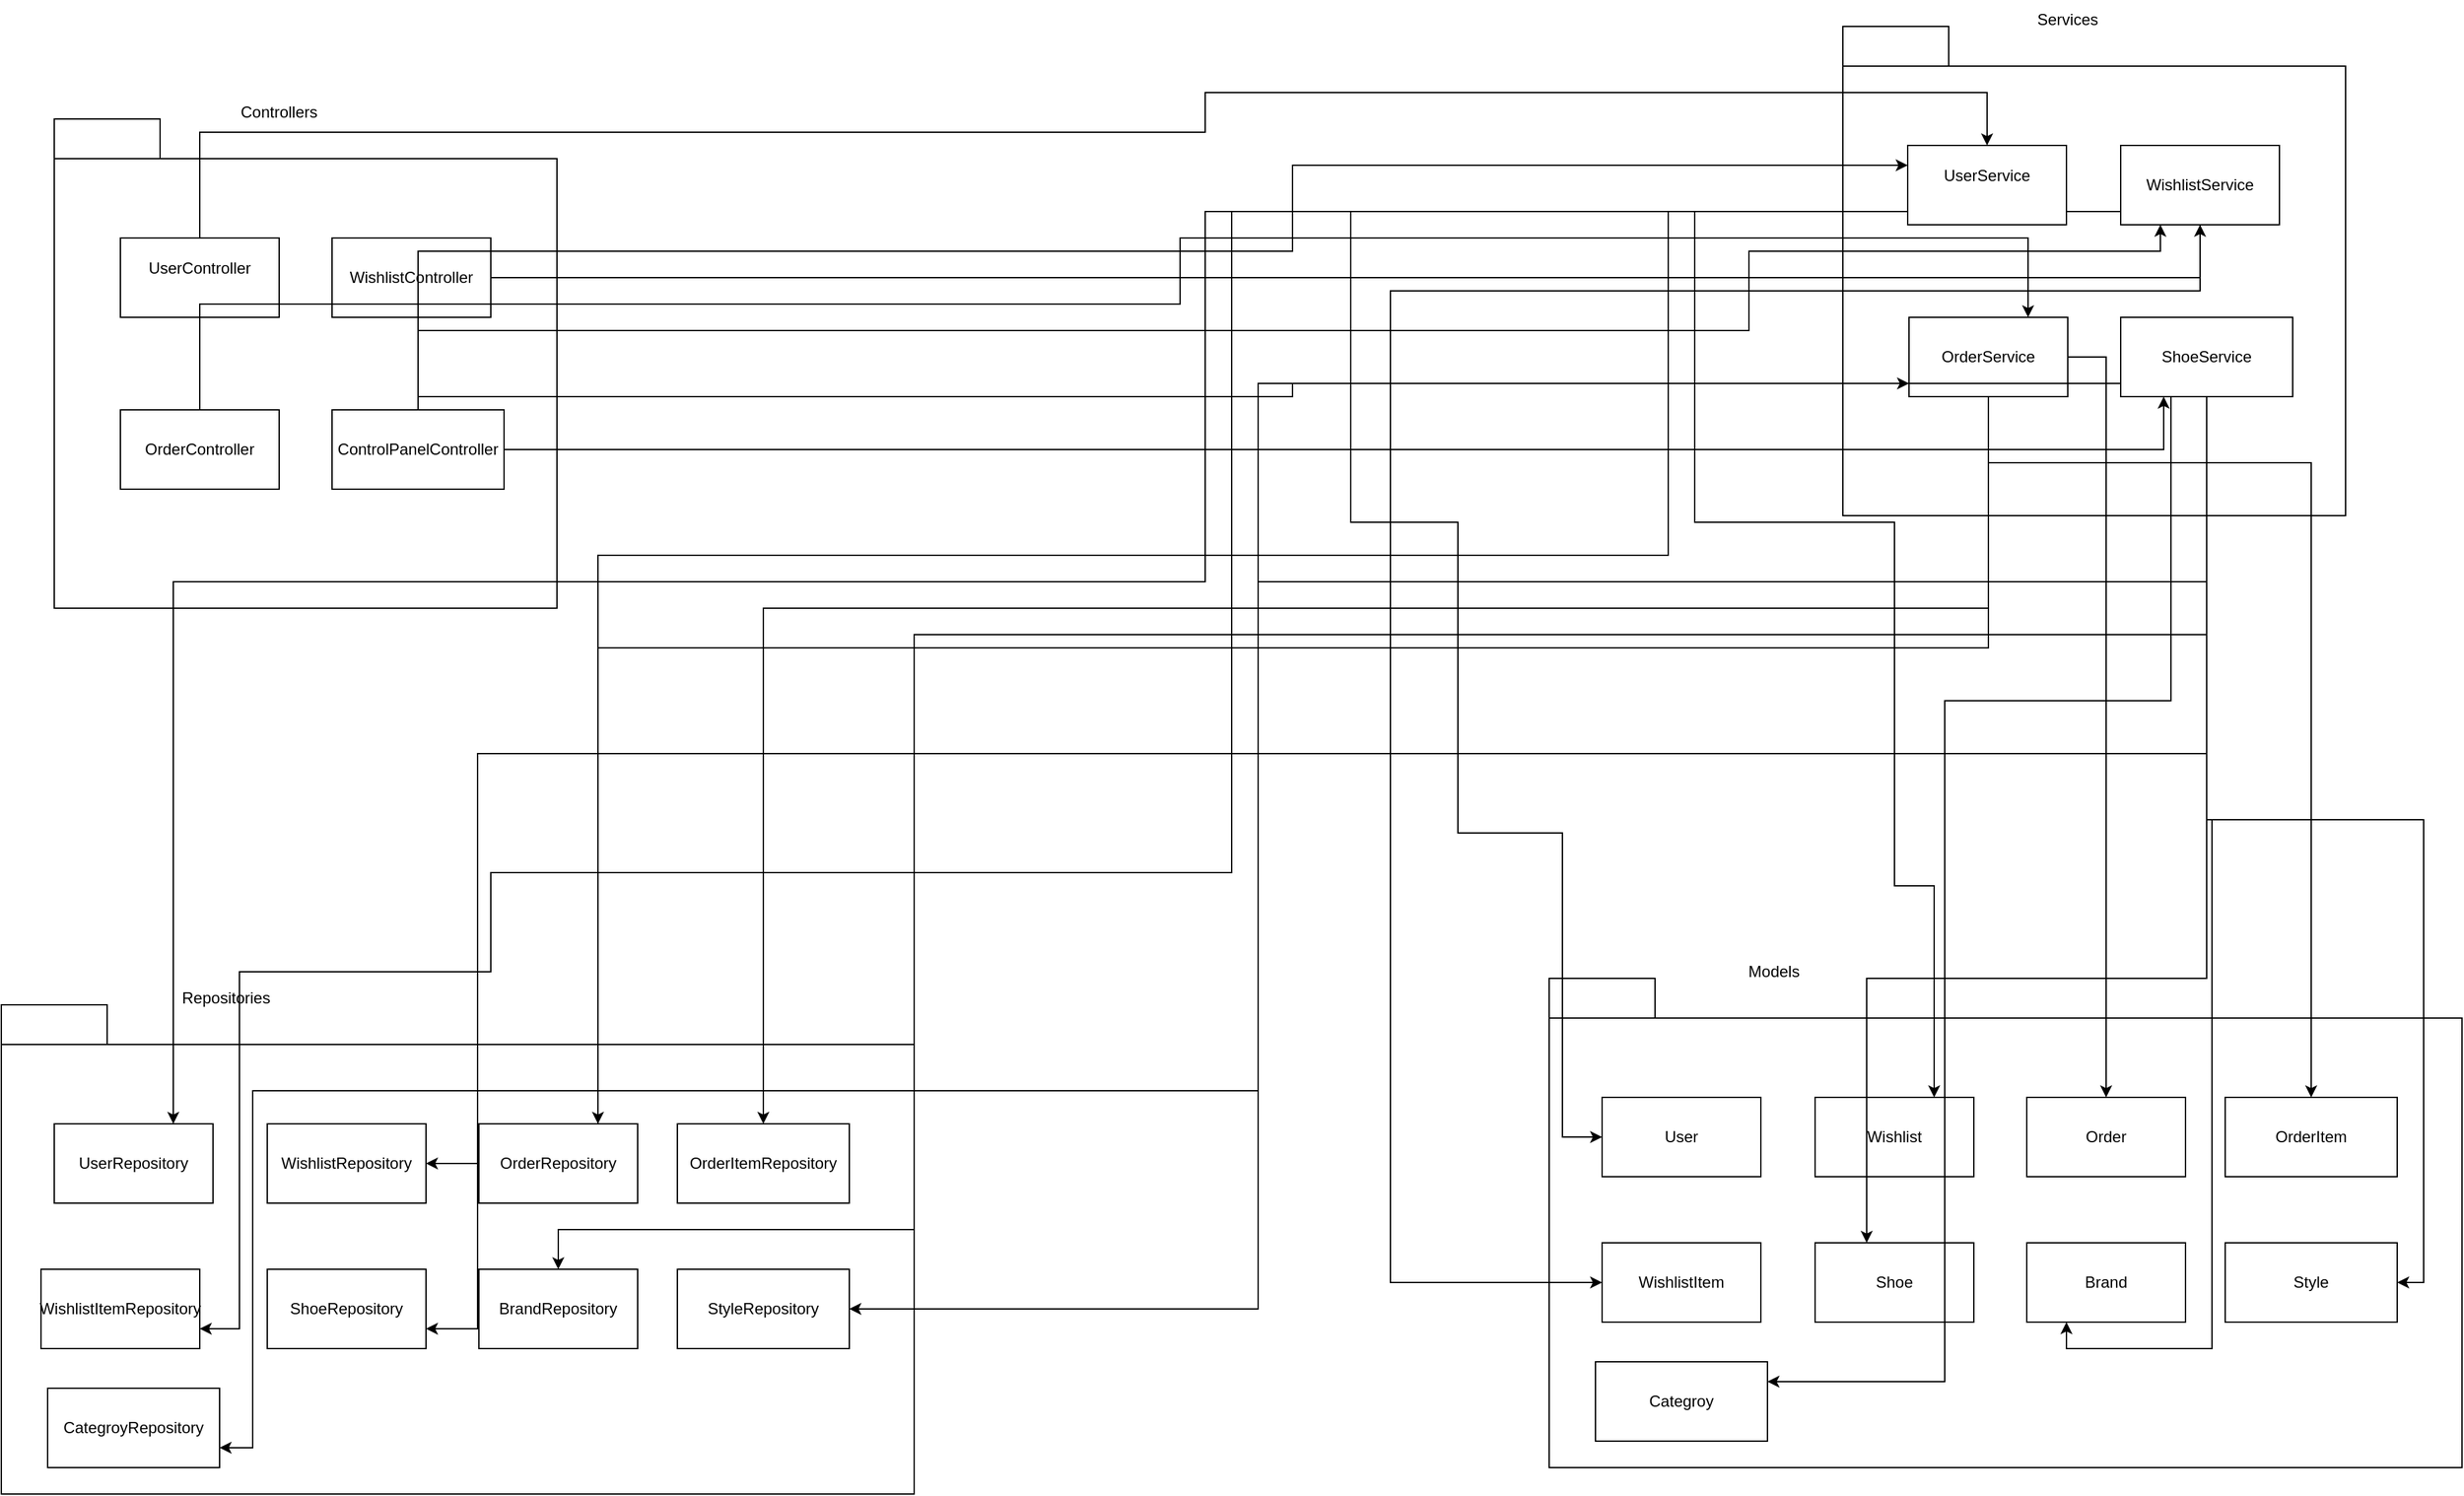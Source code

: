 <mxfile version="25.0.1">
  <diagram name="Page-1" id="D5NQvc-cIGM0TPNQLe01">
    <mxGraphModel dx="3542" dy="2397" grid="1" gridSize="10" guides="1" tooltips="1" connect="1" arrows="1" fold="1" page="1" pageScale="1" pageWidth="827" pageHeight="1169" math="0" shadow="0">
      <root>
        <mxCell id="0" />
        <mxCell id="1" parent="0" />
        <mxCell id="1FVmbJvEUlSZ4SS6cE_9-54" value="" style="shape=folder;fontStyle=1;tabWidth=80;tabHeight=30;tabPosition=left;html=1;boundedLbl=1;whiteSpace=wrap;" parent="1" vertex="1">
          <mxGeometry x="-220" y="300" width="690" height="370" as="geometry" />
        </mxCell>
        <mxCell id="1FVmbJvEUlSZ4SS6cE_9-43" value="" style="shape=folder;fontStyle=1;tabWidth=80;tabHeight=30;tabPosition=left;html=1;boundedLbl=1;whiteSpace=wrap;" parent="1" vertex="1">
          <mxGeometry x="950" y="280" width="690" height="370" as="geometry" />
        </mxCell>
        <mxCell id="1FVmbJvEUlSZ4SS6cE_9-37" value="" style="shape=folder;fontStyle=1;tabWidth=80;tabHeight=30;tabPosition=left;html=1;boundedLbl=1;whiteSpace=wrap;" parent="1" vertex="1">
          <mxGeometry x="1172" y="-440" width="380" height="370" as="geometry" />
        </mxCell>
        <mxCell id="1FVmbJvEUlSZ4SS6cE_9-31" value="" style="shape=folder;fontStyle=1;tabWidth=80;tabHeight=30;tabPosition=left;html=1;boundedLbl=1;whiteSpace=wrap;" parent="1" vertex="1">
          <mxGeometry x="-180" y="-370" width="380" height="370" as="geometry" />
        </mxCell>
        <mxCell id="1FVmbJvEUlSZ4SS6cE_9-32" value="Controllers" style="text;html=1;align=center;verticalAlign=middle;whiteSpace=wrap;rounded=0;" parent="1" vertex="1">
          <mxGeometry x="-80" y="-390" width="140" height="30" as="geometry" />
        </mxCell>
        <mxCell id="1FVmbJvEUlSZ4SS6cE_9-65" style="edgeStyle=orthogonalEdgeStyle;rounded=0;orthogonalLoop=1;jettySize=auto;html=1;entryX=0.5;entryY=0;entryDx=0;entryDy=0;" parent="1" source="1FVmbJvEUlSZ4SS6cE_9-33" target="1FVmbJvEUlSZ4SS6cE_9-39" edge="1">
          <mxGeometry relative="1" as="geometry">
            <Array as="points">
              <mxPoint x="-70" y="-360" />
              <mxPoint x="690" y="-360" />
              <mxPoint x="690" y="-390" />
              <mxPoint x="1281" y="-390" />
            </Array>
          </mxGeometry>
        </mxCell>
        <mxCell id="1FVmbJvEUlSZ4SS6cE_9-33" value="UserController&lt;div&gt;&lt;br&gt;&lt;/div&gt;" style="rounded=0;whiteSpace=wrap;html=1;" parent="1" vertex="1">
          <mxGeometry x="-130" y="-280" width="120" height="60" as="geometry" />
        </mxCell>
        <mxCell id="1FVmbJvEUlSZ4SS6cE_9-66" style="edgeStyle=orthogonalEdgeStyle;rounded=0;orthogonalLoop=1;jettySize=auto;html=1;entryX=0.5;entryY=1;entryDx=0;entryDy=0;" parent="1" source="1FVmbJvEUlSZ4SS6cE_9-34" target="1FVmbJvEUlSZ4SS6cE_9-40" edge="1">
          <mxGeometry relative="1" as="geometry" />
        </mxCell>
        <mxCell id="1FVmbJvEUlSZ4SS6cE_9-34" value="WishlistController" style="rounded=0;whiteSpace=wrap;html=1;" parent="1" vertex="1">
          <mxGeometry x="30" y="-280" width="120" height="60" as="geometry" />
        </mxCell>
        <mxCell id="1FVmbJvEUlSZ4SS6cE_9-68" style="edgeStyle=orthogonalEdgeStyle;rounded=0;orthogonalLoop=1;jettySize=auto;html=1;entryX=0.25;entryY=1;entryDx=0;entryDy=0;" parent="1" source="1FVmbJvEUlSZ4SS6cE_9-35" target="1FVmbJvEUlSZ4SS6cE_9-41" edge="1">
          <mxGeometry relative="1" as="geometry" />
        </mxCell>
        <mxCell id="1FVmbJvEUlSZ4SS6cE_9-69" style="edgeStyle=orthogonalEdgeStyle;rounded=0;orthogonalLoop=1;jettySize=auto;html=1;entryX=0;entryY=0.25;entryDx=0;entryDy=0;" parent="1" source="1FVmbJvEUlSZ4SS6cE_9-35" target="1FVmbJvEUlSZ4SS6cE_9-39" edge="1">
          <mxGeometry relative="1" as="geometry">
            <Array as="points">
              <mxPoint x="536" y="-270" />
              <mxPoint x="756" y="-270" />
              <mxPoint x="756" y="-315" />
            </Array>
          </mxGeometry>
        </mxCell>
        <mxCell id="1FVmbJvEUlSZ4SS6cE_9-70" style="edgeStyle=orthogonalEdgeStyle;rounded=0;orthogonalLoop=1;jettySize=auto;html=1;entryX=0.25;entryY=1;entryDx=0;entryDy=0;" parent="1" source="1FVmbJvEUlSZ4SS6cE_9-35" target="1FVmbJvEUlSZ4SS6cE_9-40" edge="1">
          <mxGeometry relative="1" as="geometry">
            <Array as="points">
              <mxPoint x="95" y="-210" />
              <mxPoint x="1101" y="-210" />
              <mxPoint x="1101" y="-270" />
              <mxPoint x="1412" y="-270" />
            </Array>
          </mxGeometry>
        </mxCell>
        <mxCell id="1FVmbJvEUlSZ4SS6cE_9-71" style="edgeStyle=orthogonalEdgeStyle;rounded=0;orthogonalLoop=1;jettySize=auto;html=1;" parent="1" source="1FVmbJvEUlSZ4SS6cE_9-35" target="1FVmbJvEUlSZ4SS6cE_9-42" edge="1">
          <mxGeometry relative="1" as="geometry">
            <Array as="points">
              <mxPoint x="756" y="-160" />
              <mxPoint x="756" y="-170" />
            </Array>
          </mxGeometry>
        </mxCell>
        <mxCell id="1FVmbJvEUlSZ4SS6cE_9-35" value="ControlPanelController" style="rounded=0;whiteSpace=wrap;html=1;" parent="1" vertex="1">
          <mxGeometry x="30" y="-150" width="130" height="60" as="geometry" />
        </mxCell>
        <mxCell id="1FVmbJvEUlSZ4SS6cE_9-67" style="edgeStyle=orthogonalEdgeStyle;rounded=0;orthogonalLoop=1;jettySize=auto;html=1;entryX=0.75;entryY=0;entryDx=0;entryDy=0;" parent="1" source="1FVmbJvEUlSZ4SS6cE_9-36" target="1FVmbJvEUlSZ4SS6cE_9-42" edge="1">
          <mxGeometry relative="1" as="geometry">
            <Array as="points">
              <mxPoint x="-70" y="-230" />
              <mxPoint x="671" y="-230" />
              <mxPoint x="671" y="-280" />
              <mxPoint x="1312" y="-280" />
            </Array>
          </mxGeometry>
        </mxCell>
        <mxCell id="1FVmbJvEUlSZ4SS6cE_9-36" value="OrderController" style="rounded=0;whiteSpace=wrap;html=1;" parent="1" vertex="1">
          <mxGeometry x="-130" y="-150" width="120" height="60" as="geometry" />
        </mxCell>
        <mxCell id="1FVmbJvEUlSZ4SS6cE_9-38" value="Services" style="text;html=1;align=center;verticalAlign=middle;whiteSpace=wrap;rounded=0;" parent="1" vertex="1">
          <mxGeometry x="1272" y="-460" width="140" height="30" as="geometry" />
        </mxCell>
        <mxCell id="1FVmbJvEUlSZ4SS6cE_9-72" style="edgeStyle=orthogonalEdgeStyle;rounded=0;orthogonalLoop=1;jettySize=auto;html=1;entryX=0;entryY=0.5;entryDx=0;entryDy=0;" parent="1" source="1FVmbJvEUlSZ4SS6cE_9-39" target="1FVmbJvEUlSZ4SS6cE_9-45" edge="1">
          <mxGeometry relative="1" as="geometry">
            <Array as="points">
              <mxPoint x="800" y="-300" />
              <mxPoint x="800" y="-65" />
              <mxPoint x="881" y="-65" />
              <mxPoint x="881" y="170" />
              <mxPoint x="960" y="170" />
              <mxPoint x="960" y="400" />
            </Array>
          </mxGeometry>
        </mxCell>
        <mxCell id="1FVmbJvEUlSZ4SS6cE_9-73" style="edgeStyle=orthogonalEdgeStyle;rounded=0;orthogonalLoop=1;jettySize=auto;html=1;entryX=0.75;entryY=0;entryDx=0;entryDy=0;" parent="1" source="1FVmbJvEUlSZ4SS6cE_9-40" target="1FVmbJvEUlSZ4SS6cE_9-46" edge="1">
          <mxGeometry relative="1" as="geometry">
            <Array as="points">
              <mxPoint x="1060" y="-300" />
              <mxPoint x="1060" y="-65" />
              <mxPoint x="1211" y="-65" />
              <mxPoint x="1211" y="210" />
              <mxPoint x="1241" y="210" />
            </Array>
          </mxGeometry>
        </mxCell>
        <mxCell id="1FVmbJvEUlSZ4SS6cE_9-74" style="edgeStyle=orthogonalEdgeStyle;rounded=0;orthogonalLoop=1;jettySize=auto;html=1;entryX=0;entryY=0.5;entryDx=0;entryDy=0;" parent="1" source="1FVmbJvEUlSZ4SS6cE_9-40" target="1FVmbJvEUlSZ4SS6cE_9-49" edge="1">
          <mxGeometry relative="1" as="geometry">
            <Array as="points">
              <mxPoint x="1131" y="-240" />
              <mxPoint x="830" y="-240" />
              <mxPoint x="830" y="280" />
            </Array>
          </mxGeometry>
        </mxCell>
        <mxCell id="1FVmbJvEUlSZ4SS6cE_9-83" style="edgeStyle=orthogonalEdgeStyle;rounded=0;orthogonalLoop=1;jettySize=auto;html=1;" parent="1" source="1FVmbJvEUlSZ4SS6cE_9-40" target="1FVmbJvEUlSZ4SS6cE_9-57" edge="1">
          <mxGeometry relative="1" as="geometry">
            <Array as="points">
              <mxPoint x="1040" y="-300" />
              <mxPoint x="1040" y="-40" />
              <mxPoint x="231" y="-40" />
            </Array>
          </mxGeometry>
        </mxCell>
        <mxCell id="1FVmbJvEUlSZ4SS6cE_9-85" style="edgeStyle=orthogonalEdgeStyle;rounded=0;orthogonalLoop=1;jettySize=auto;html=1;entryX=1;entryY=0.75;entryDx=0;entryDy=0;" parent="1" source="1FVmbJvEUlSZ4SS6cE_9-40" target="1FVmbJvEUlSZ4SS6cE_9-60" edge="1">
          <mxGeometry relative="1" as="geometry">
            <Array as="points">
              <mxPoint x="710" y="-300" />
              <mxPoint x="710" y="200" />
              <mxPoint x="150" y="200" />
              <mxPoint x="150" y="275" />
              <mxPoint x="-40" y="275" />
              <mxPoint x="-40" y="545" />
            </Array>
          </mxGeometry>
        </mxCell>
        <mxCell id="1FVmbJvEUlSZ4SS6cE_9-40" value="WishlistService" style="rounded=0;whiteSpace=wrap;html=1;" parent="1" vertex="1">
          <mxGeometry x="1382" y="-350" width="120" height="60" as="geometry" />
        </mxCell>
        <mxCell id="1FVmbJvEUlSZ4SS6cE_9-75" style="edgeStyle=orthogonalEdgeStyle;rounded=0;orthogonalLoop=1;jettySize=auto;html=1;" parent="1" source="1FVmbJvEUlSZ4SS6cE_9-42" target="1FVmbJvEUlSZ4SS6cE_9-48" edge="1">
          <mxGeometry relative="1" as="geometry">
            <Array as="points">
              <mxPoint x="1371" y="-190" />
            </Array>
          </mxGeometry>
        </mxCell>
        <mxCell id="1FVmbJvEUlSZ4SS6cE_9-86" style="edgeStyle=orthogonalEdgeStyle;rounded=0;orthogonalLoop=1;jettySize=auto;html=1;entryX=0.75;entryY=0;entryDx=0;entryDy=0;" parent="1" source="1FVmbJvEUlSZ4SS6cE_9-42" target="1FVmbJvEUlSZ4SS6cE_9-59" edge="1">
          <mxGeometry relative="1" as="geometry">
            <Array as="points">
              <mxPoint x="940" y="30" />
              <mxPoint x="421" y="30" />
            </Array>
          </mxGeometry>
        </mxCell>
        <mxCell id="1FVmbJvEUlSZ4SS6cE_9-87" style="edgeStyle=orthogonalEdgeStyle;rounded=0;orthogonalLoop=1;jettySize=auto;html=1;" parent="1" source="1FVmbJvEUlSZ4SS6cE_9-42" target="1FVmbJvEUlSZ4SS6cE_9-58" edge="1">
          <mxGeometry relative="1" as="geometry">
            <Array as="points">
              <mxPoint x="971" />
              <mxPoint x="546" />
            </Array>
          </mxGeometry>
        </mxCell>
        <mxCell id="JtzDzvr9ybFeHx1LqQPv-1" style="edgeStyle=orthogonalEdgeStyle;rounded=0;orthogonalLoop=1;jettySize=auto;html=1;entryX=0.5;entryY=0;entryDx=0;entryDy=0;" edge="1" parent="1" source="1FVmbJvEUlSZ4SS6cE_9-42" target="1FVmbJvEUlSZ4SS6cE_9-47">
          <mxGeometry relative="1" as="geometry">
            <Array as="points">
              <mxPoint x="1282" y="-110" />
              <mxPoint x="1526" y="-110" />
            </Array>
          </mxGeometry>
        </mxCell>
        <mxCell id="1FVmbJvEUlSZ4SS6cE_9-42" value="OrderService" style="rounded=0;whiteSpace=wrap;html=1;" parent="1" vertex="1">
          <mxGeometry x="1222" y="-220" width="120" height="60" as="geometry" />
        </mxCell>
        <mxCell id="1FVmbJvEUlSZ4SS6cE_9-44" value="Models" style="text;html=1;align=center;verticalAlign=middle;whiteSpace=wrap;rounded=0;" parent="1" vertex="1">
          <mxGeometry x="1050" y="260" width="140" height="30" as="geometry" />
        </mxCell>
        <mxCell id="1FVmbJvEUlSZ4SS6cE_9-45" value="&lt;div&gt;User&lt;/div&gt;" style="rounded=0;whiteSpace=wrap;html=1;" parent="1" vertex="1">
          <mxGeometry x="990" y="370" width="120" height="60" as="geometry" />
        </mxCell>
        <mxCell id="1FVmbJvEUlSZ4SS6cE_9-46" value="Wishlist" style="rounded=0;whiteSpace=wrap;html=1;" parent="1" vertex="1">
          <mxGeometry x="1151" y="370" width="120" height="60" as="geometry" />
        </mxCell>
        <mxCell id="1FVmbJvEUlSZ4SS6cE_9-47" value="OrderItem" style="rounded=0;whiteSpace=wrap;html=1;" parent="1" vertex="1">
          <mxGeometry x="1461" y="370" width="130" height="60" as="geometry" />
        </mxCell>
        <mxCell id="1FVmbJvEUlSZ4SS6cE_9-48" value="Order" style="rounded=0;whiteSpace=wrap;html=1;" parent="1" vertex="1">
          <mxGeometry x="1311" y="370" width="120" height="60" as="geometry" />
        </mxCell>
        <mxCell id="1FVmbJvEUlSZ4SS6cE_9-49" value="&lt;div&gt;WishlistItem&lt;/div&gt;" style="rounded=0;whiteSpace=wrap;html=1;" parent="1" vertex="1">
          <mxGeometry x="990" y="480" width="120" height="60" as="geometry" />
        </mxCell>
        <mxCell id="1FVmbJvEUlSZ4SS6cE_9-50" value="Shoe" style="rounded=0;whiteSpace=wrap;html=1;" parent="1" vertex="1">
          <mxGeometry x="1151" y="480" width="120" height="60" as="geometry" />
        </mxCell>
        <mxCell id="1FVmbJvEUlSZ4SS6cE_9-51" value="Style" style="rounded=0;whiteSpace=wrap;html=1;" parent="1" vertex="1">
          <mxGeometry x="1461" y="480" width="130" height="60" as="geometry" />
        </mxCell>
        <mxCell id="1FVmbJvEUlSZ4SS6cE_9-52" value="Brand" style="rounded=0;whiteSpace=wrap;html=1;" parent="1" vertex="1">
          <mxGeometry x="1311" y="480" width="120" height="60" as="geometry" />
        </mxCell>
        <mxCell id="1FVmbJvEUlSZ4SS6cE_9-53" value="Categroy" style="rounded=0;whiteSpace=wrap;html=1;" parent="1" vertex="1">
          <mxGeometry x="985" y="570" width="130" height="60" as="geometry" />
        </mxCell>
        <mxCell id="1FVmbJvEUlSZ4SS6cE_9-55" value="Repositories" style="text;html=1;align=center;verticalAlign=middle;whiteSpace=wrap;rounded=0;" parent="1" vertex="1">
          <mxGeometry x="-120" y="280" width="140" height="30" as="geometry" />
        </mxCell>
        <mxCell id="1FVmbJvEUlSZ4SS6cE_9-56" value="&lt;div&gt;UserRepository&lt;/div&gt;" style="rounded=0;whiteSpace=wrap;html=1;" parent="1" vertex="1">
          <mxGeometry x="-180" y="390" width="120" height="60" as="geometry" />
        </mxCell>
        <mxCell id="1FVmbJvEUlSZ4SS6cE_9-57" value="WishlistRepository" style="rounded=0;whiteSpace=wrap;html=1;" parent="1" vertex="1">
          <mxGeometry x="-19" y="390" width="120" height="60" as="geometry" />
        </mxCell>
        <mxCell id="1FVmbJvEUlSZ4SS6cE_9-58" value="OrderItemRepository" style="rounded=0;whiteSpace=wrap;html=1;" parent="1" vertex="1">
          <mxGeometry x="291" y="390" width="130" height="60" as="geometry" />
        </mxCell>
        <mxCell id="1FVmbJvEUlSZ4SS6cE_9-59" value="OrderRepository" style="rounded=0;whiteSpace=wrap;html=1;" parent="1" vertex="1">
          <mxGeometry x="141" y="390" width="120" height="60" as="geometry" />
        </mxCell>
        <mxCell id="1FVmbJvEUlSZ4SS6cE_9-60" value="&lt;div&gt;WishlistItemRepository&lt;/div&gt;" style="rounded=0;whiteSpace=wrap;html=1;" parent="1" vertex="1">
          <mxGeometry x="-190" y="500" width="120" height="60" as="geometry" />
        </mxCell>
        <mxCell id="1FVmbJvEUlSZ4SS6cE_9-61" value="ShoeRepository" style="rounded=0;whiteSpace=wrap;html=1;" parent="1" vertex="1">
          <mxGeometry x="-19" y="500" width="120" height="60" as="geometry" />
        </mxCell>
        <mxCell id="1FVmbJvEUlSZ4SS6cE_9-62" value="StyleRepository" style="rounded=0;whiteSpace=wrap;html=1;" parent="1" vertex="1">
          <mxGeometry x="291" y="500" width="130" height="60" as="geometry" />
        </mxCell>
        <mxCell id="1FVmbJvEUlSZ4SS6cE_9-63" value="BrandRepository" style="rounded=0;whiteSpace=wrap;html=1;" parent="1" vertex="1">
          <mxGeometry x="141" y="500" width="120" height="60" as="geometry" />
        </mxCell>
        <mxCell id="1FVmbJvEUlSZ4SS6cE_9-64" value="CategroyRepository" style="rounded=0;whiteSpace=wrap;html=1;" parent="1" vertex="1">
          <mxGeometry x="-185" y="590" width="130" height="60" as="geometry" />
        </mxCell>
        <mxCell id="1FVmbJvEUlSZ4SS6cE_9-81" style="edgeStyle=orthogonalEdgeStyle;rounded=0;orthogonalLoop=1;jettySize=auto;html=1;" parent="1" source="1FVmbJvEUlSZ4SS6cE_9-39" target="1FVmbJvEUlSZ4SS6cE_9-56" edge="1">
          <mxGeometry relative="1" as="geometry">
            <Array as="points">
              <mxPoint x="690" y="-300" />
              <mxPoint x="690" y="-20" />
              <mxPoint x="-90" y="-20" />
            </Array>
          </mxGeometry>
        </mxCell>
        <mxCell id="1FVmbJvEUlSZ4SS6cE_9-39" value="UserService&lt;div&gt;&lt;br&gt;&lt;/div&gt;" style="rounded=0;whiteSpace=wrap;html=1;" parent="1" vertex="1">
          <mxGeometry x="1221" y="-350" width="120" height="60" as="geometry" />
        </mxCell>
        <mxCell id="1FVmbJvEUlSZ4SS6cE_9-77" style="edgeStyle=orthogonalEdgeStyle;rounded=0;orthogonalLoop=1;jettySize=auto;html=1;" parent="1" source="1FVmbJvEUlSZ4SS6cE_9-41" target="1FVmbJvEUlSZ4SS6cE_9-50" edge="1">
          <mxGeometry relative="1" as="geometry">
            <Array as="points">
              <mxPoint x="1190" y="280" />
            </Array>
          </mxGeometry>
        </mxCell>
        <mxCell id="1FVmbJvEUlSZ4SS6cE_9-78" style="edgeStyle=orthogonalEdgeStyle;rounded=0;orthogonalLoop=1;jettySize=auto;html=1;entryX=0.25;entryY=1;entryDx=0;entryDy=0;" parent="1" source="1FVmbJvEUlSZ4SS6cE_9-41" target="1FVmbJvEUlSZ4SS6cE_9-52" edge="1">
          <mxGeometry relative="1" as="geometry" />
        </mxCell>
        <mxCell id="1FVmbJvEUlSZ4SS6cE_9-79" style="edgeStyle=orthogonalEdgeStyle;rounded=0;orthogonalLoop=1;jettySize=auto;html=1;entryX=1;entryY=0.5;entryDx=0;entryDy=0;" parent="1" source="1FVmbJvEUlSZ4SS6cE_9-41" target="1FVmbJvEUlSZ4SS6cE_9-51" edge="1">
          <mxGeometry relative="1" as="geometry" />
        </mxCell>
        <mxCell id="1FVmbJvEUlSZ4SS6cE_9-80" style="edgeStyle=orthogonalEdgeStyle;rounded=0;orthogonalLoop=1;jettySize=auto;html=1;entryX=1;entryY=0.25;entryDx=0;entryDy=0;" parent="1" source="1FVmbJvEUlSZ4SS6cE_9-41" target="1FVmbJvEUlSZ4SS6cE_9-53" edge="1">
          <mxGeometry relative="1" as="geometry">
            <Array as="points">
              <mxPoint x="1420" y="70" />
              <mxPoint x="1249" y="70" />
              <mxPoint x="1249" y="585" />
            </Array>
          </mxGeometry>
        </mxCell>
        <mxCell id="1FVmbJvEUlSZ4SS6cE_9-88" style="edgeStyle=orthogonalEdgeStyle;rounded=0;orthogonalLoop=1;jettySize=auto;html=1;" parent="1" source="1FVmbJvEUlSZ4SS6cE_9-41" target="1FVmbJvEUlSZ4SS6cE_9-62" edge="1">
          <mxGeometry relative="1" as="geometry">
            <Array as="points">
              <mxPoint x="1136" y="-20" />
              <mxPoint x="730" y="-20" />
              <mxPoint x="730" y="260" />
            </Array>
          </mxGeometry>
        </mxCell>
        <mxCell id="1FVmbJvEUlSZ4SS6cE_9-90" style="edgeStyle=orthogonalEdgeStyle;rounded=0;orthogonalLoop=1;jettySize=auto;html=1;" parent="1" source="1FVmbJvEUlSZ4SS6cE_9-41" target="1FVmbJvEUlSZ4SS6cE_9-63" edge="1">
          <mxGeometry relative="1" as="geometry">
            <Array as="points">
              <mxPoint x="1447" y="20" />
              <mxPoint x="470" y="20" />
              <mxPoint x="470" y="470" />
              <mxPoint x="201" y="470" />
            </Array>
          </mxGeometry>
        </mxCell>
        <mxCell id="1FVmbJvEUlSZ4SS6cE_9-92" style="edgeStyle=orthogonalEdgeStyle;rounded=0;orthogonalLoop=1;jettySize=auto;html=1;entryX=1;entryY=0.75;entryDx=0;entryDy=0;" parent="1" source="1FVmbJvEUlSZ4SS6cE_9-41" target="1FVmbJvEUlSZ4SS6cE_9-64" edge="1">
          <mxGeometry relative="1" as="geometry">
            <Array as="points">
              <mxPoint x="730" y="-170" />
              <mxPoint x="730" y="365" />
              <mxPoint x="-30" y="365" />
              <mxPoint x="-30" y="635" />
            </Array>
          </mxGeometry>
        </mxCell>
        <mxCell id="EVBvrVHT5wY3ZJYpNXG3-1" style="edgeStyle=orthogonalEdgeStyle;rounded=0;orthogonalLoop=1;jettySize=auto;html=1;entryX=1;entryY=0.75;entryDx=0;entryDy=0;" parent="1" source="1FVmbJvEUlSZ4SS6cE_9-41" target="1FVmbJvEUlSZ4SS6cE_9-61" edge="1">
          <mxGeometry relative="1" as="geometry">
            <Array as="points">
              <mxPoint x="1447" y="110" />
              <mxPoint x="140" y="110" />
              <mxPoint x="140" y="545" />
            </Array>
          </mxGeometry>
        </mxCell>
        <mxCell id="1FVmbJvEUlSZ4SS6cE_9-41" value="ShoeService" style="rounded=0;whiteSpace=wrap;html=1;" parent="1" vertex="1">
          <mxGeometry x="1382" y="-220" width="130" height="60" as="geometry" />
        </mxCell>
      </root>
    </mxGraphModel>
  </diagram>
</mxfile>
